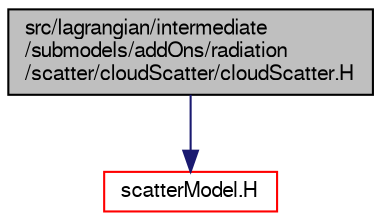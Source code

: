 digraph "src/lagrangian/intermediate/submodels/addOns/radiation/scatter/cloudScatter/cloudScatter.H"
{
  bgcolor="transparent";
  edge [fontname="FreeSans",fontsize="10",labelfontname="FreeSans",labelfontsize="10"];
  node [fontname="FreeSans",fontsize="10",shape=record];
  Node0 [label="src/lagrangian/intermediate\l/submodels/addOns/radiation\l/scatter/cloudScatter/cloudScatter.H",height=0.2,width=0.4,color="black", fillcolor="grey75", style="filled", fontcolor="black"];
  Node0 -> Node1 [color="midnightblue",fontsize="10",style="solid",fontname="FreeSans"];
  Node1 [label="scatterModel.H",height=0.2,width=0.4,color="red",URL="$a16079.html"];
}
